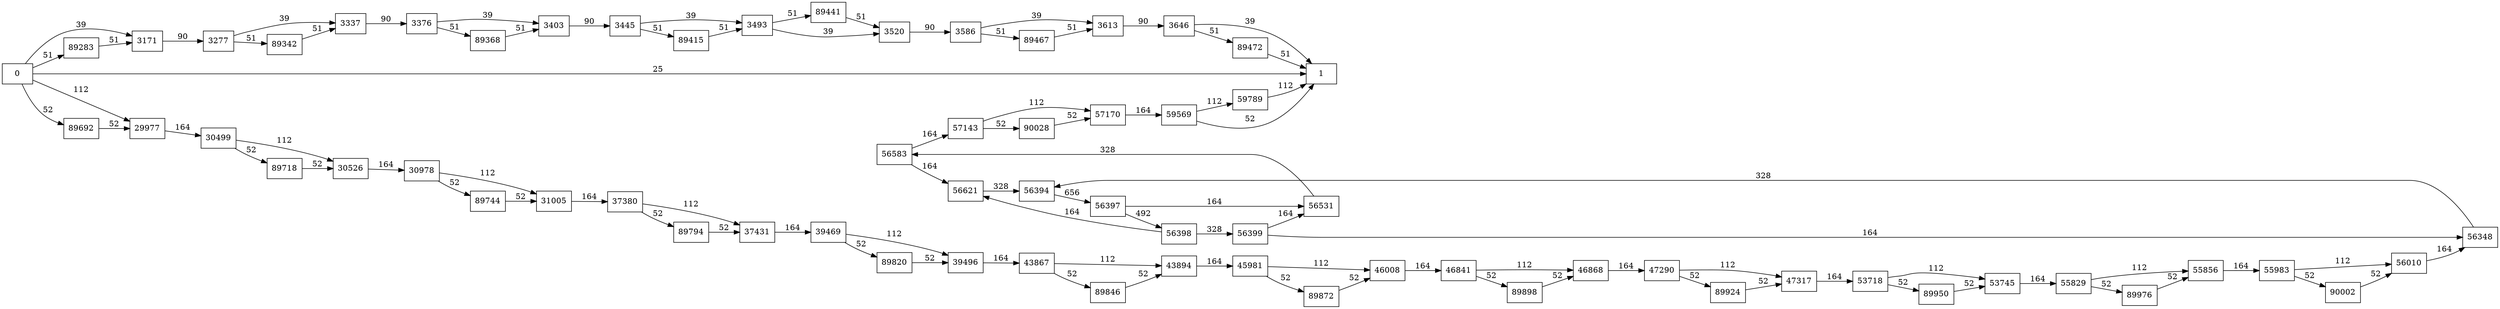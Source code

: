 digraph {
	graph [rankdir=LR]
	node [shape=rectangle]
	3171 -> 3277 [label=90]
	3277 -> 3337 [label=39]
	3277 -> 89342 [label=51]
	3337 -> 3376 [label=90]
	3376 -> 3403 [label=39]
	3376 -> 89368 [label=51]
	3403 -> 3445 [label=90]
	3445 -> 3493 [label=39]
	3445 -> 89415 [label=51]
	3493 -> 3520 [label=39]
	3493 -> 89441 [label=51]
	3520 -> 3586 [label=90]
	3586 -> 3613 [label=39]
	3586 -> 89467 [label=51]
	3613 -> 3646 [label=90]
	3646 -> 1 [label=39]
	3646 -> 89472 [label=51]
	29977 -> 30499 [label=164]
	30499 -> 30526 [label=112]
	30499 -> 89718 [label=52]
	30526 -> 30978 [label=164]
	30978 -> 31005 [label=112]
	30978 -> 89744 [label=52]
	31005 -> 37380 [label=164]
	37380 -> 37431 [label=112]
	37380 -> 89794 [label=52]
	37431 -> 39469 [label=164]
	39469 -> 39496 [label=112]
	39469 -> 89820 [label=52]
	39496 -> 43867 [label=164]
	43867 -> 43894 [label=112]
	43867 -> 89846 [label=52]
	43894 -> 45981 [label=164]
	45981 -> 46008 [label=112]
	45981 -> 89872 [label=52]
	46008 -> 46841 [label=164]
	46841 -> 46868 [label=112]
	46841 -> 89898 [label=52]
	46868 -> 47290 [label=164]
	47290 -> 47317 [label=112]
	47290 -> 89924 [label=52]
	47317 -> 53718 [label=164]
	53718 -> 53745 [label=112]
	53718 -> 89950 [label=52]
	53745 -> 55829 [label=164]
	55829 -> 55856 [label=112]
	55829 -> 89976 [label=52]
	55856 -> 55983 [label=164]
	55983 -> 56010 [label=112]
	55983 -> 90002 [label=52]
	56010 -> 56348 [label=164]
	56348 -> 56394 [label=328]
	56394 -> 56397 [label=656]
	56397 -> 56398 [label=492]
	56397 -> 56531 [label=164]
	56398 -> 56399 [label=328]
	56398 -> 56621 [label=164]
	56399 -> 56348 [label=164]
	56399 -> 56531 [label=164]
	56531 -> 56583 [label=328]
	56583 -> 56621 [label=164]
	56583 -> 57143 [label=164]
	56621 -> 56394 [label=328]
	57143 -> 57170 [label=112]
	57143 -> 90028 [label=52]
	57170 -> 59569 [label=164]
	59569 -> 1 [label=52]
	59569 -> 59789 [label=112]
	59789 -> 1 [label=112]
	89283 -> 3171 [label=51]
	89342 -> 3337 [label=51]
	89368 -> 3403 [label=51]
	89415 -> 3493 [label=51]
	89441 -> 3520 [label=51]
	89467 -> 3613 [label=51]
	89472 -> 1 [label=51]
	89692 -> 29977 [label=52]
	89718 -> 30526 [label=52]
	89744 -> 31005 [label=52]
	89794 -> 37431 [label=52]
	89820 -> 39496 [label=52]
	89846 -> 43894 [label=52]
	89872 -> 46008 [label=52]
	89898 -> 46868 [label=52]
	89924 -> 47317 [label=52]
	89950 -> 53745 [label=52]
	89976 -> 55856 [label=52]
	90002 -> 56010 [label=52]
	90028 -> 57170 [label=52]
	0 -> 29977 [label=112]
	0 -> 3171 [label=39]
	0 -> 89283 [label=51]
	0 -> 89692 [label=52]
	0 -> 1 [label=25]
}

